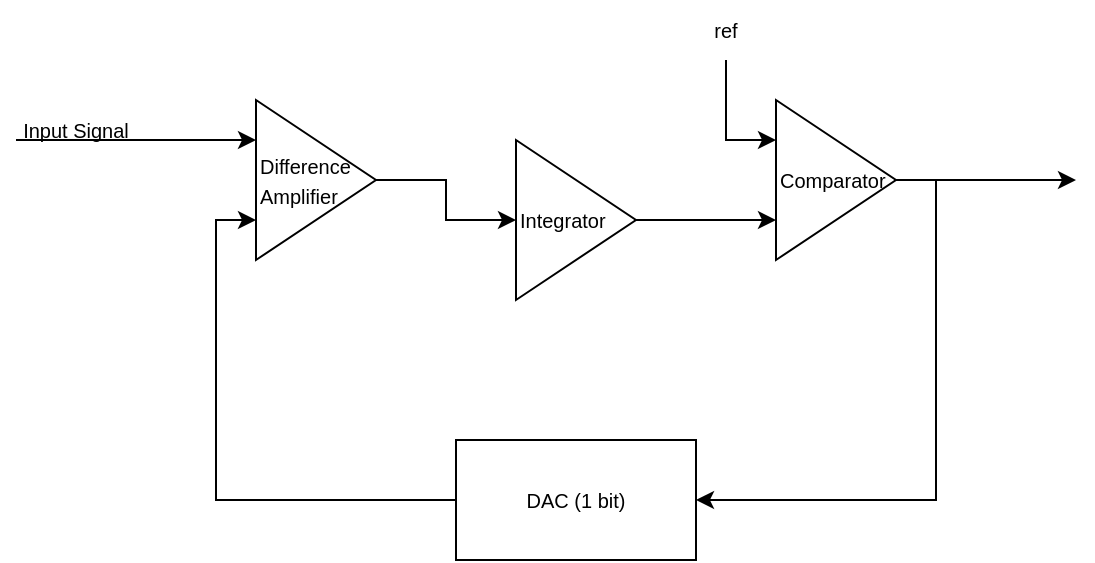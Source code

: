 <mxfile version="19.0.3" type="device"><diagram id="CkLpzJ_ojs2OzwKCVz0E" name="Page-1"><mxGraphModel dx="946" dy="596" grid="1" gridSize="10" guides="1" tooltips="1" connect="1" arrows="1" fold="1" page="1" pageScale="1" pageWidth="850" pageHeight="1100" math="0" shadow="0"><root><mxCell id="0"/><mxCell id="1" parent="0"/><mxCell id="kQAFQFvdS8Ui6IfdUq4l-8" style="edgeStyle=orthogonalEdgeStyle;rounded=0;orthogonalLoop=1;jettySize=auto;html=1;exitX=1;exitY=0.5;exitDx=0;exitDy=0;entryX=0;entryY=0.5;entryDx=0;entryDy=0;" edge="1" parent="1" source="kQAFQFvdS8Ui6IfdUq4l-2" target="kQAFQFvdS8Ui6IfdUq4l-3"><mxGeometry relative="1" as="geometry"/></mxCell><mxCell id="kQAFQFvdS8Ui6IfdUq4l-2" value="&lt;font style=&quot;font-size: 10px;&quot;&gt;Difference Amplifier&lt;/font&gt;" style="triangle;whiteSpace=wrap;html=1;align=left;" vertex="1" parent="1"><mxGeometry x="160" y="110" width="60" height="80" as="geometry"/></mxCell><mxCell id="kQAFQFvdS8Ui6IfdUq4l-15" style="edgeStyle=orthogonalEdgeStyle;rounded=0;orthogonalLoop=1;jettySize=auto;html=1;exitX=1;exitY=0.5;exitDx=0;exitDy=0;entryX=0;entryY=0.75;entryDx=0;entryDy=0;" edge="1" parent="1" source="kQAFQFvdS8Ui6IfdUq4l-3" target="kQAFQFvdS8Ui6IfdUq4l-4"><mxGeometry relative="1" as="geometry"/></mxCell><mxCell id="kQAFQFvdS8Ui6IfdUq4l-3" value="&lt;font style=&quot;font-size: 10px;&quot;&gt;Integrator&lt;/font&gt;" style="triangle;whiteSpace=wrap;html=1;align=left;" vertex="1" parent="1"><mxGeometry x="290" y="130" width="60" height="80" as="geometry"/></mxCell><mxCell id="kQAFQFvdS8Ui6IfdUq4l-10" style="edgeStyle=orthogonalEdgeStyle;rounded=0;orthogonalLoop=1;jettySize=auto;html=1;exitX=1;exitY=0.5;exitDx=0;exitDy=0;entryX=1;entryY=0.5;entryDx=0;entryDy=0;" edge="1" parent="1" source="kQAFQFvdS8Ui6IfdUq4l-4" target="kQAFQFvdS8Ui6IfdUq4l-5"><mxGeometry relative="1" as="geometry"><mxPoint x="580" y="150" as="targetPoint"/></mxGeometry></mxCell><mxCell id="kQAFQFvdS8Ui6IfdUq4l-11" style="edgeStyle=orthogonalEdgeStyle;rounded=0;orthogonalLoop=1;jettySize=auto;html=1;exitX=1;exitY=0.5;exitDx=0;exitDy=0;" edge="1" parent="1" source="kQAFQFvdS8Ui6IfdUq4l-4"><mxGeometry relative="1" as="geometry"><mxPoint x="570" y="150" as="targetPoint"/></mxGeometry></mxCell><mxCell id="kQAFQFvdS8Ui6IfdUq4l-4" value="&lt;font style=&quot;font-size: 10px;&quot;&gt;Comparator&lt;/font&gt;" style="triangle;whiteSpace=wrap;html=1;align=left;" vertex="1" parent="1"><mxGeometry x="420" y="110" width="60" height="80" as="geometry"/></mxCell><mxCell id="kQAFQFvdS8Ui6IfdUq4l-6" style="edgeStyle=orthogonalEdgeStyle;rounded=0;orthogonalLoop=1;jettySize=auto;html=1;exitX=0;exitY=0.5;exitDx=0;exitDy=0;entryX=0;entryY=0.75;entryDx=0;entryDy=0;" edge="1" parent="1" source="kQAFQFvdS8Ui6IfdUq4l-5" target="kQAFQFvdS8Ui6IfdUq4l-2"><mxGeometry relative="1" as="geometry"/></mxCell><mxCell id="kQAFQFvdS8Ui6IfdUq4l-5" value="&lt;font style=&quot;font-size: 10px;&quot;&gt;DAC (1 bit)&lt;/font&gt;" style="rounded=0;whiteSpace=wrap;html=1;" vertex="1" parent="1"><mxGeometry x="260" y="280" width="120" height="60" as="geometry"/></mxCell><mxCell id="kQAFQFvdS8Ui6IfdUq4l-7" value="" style="endArrow=classic;html=1;rounded=0;entryX=0;entryY=0.25;entryDx=0;entryDy=0;" edge="1" parent="1" target="kQAFQFvdS8Ui6IfdUq4l-2"><mxGeometry width="50" height="50" relative="1" as="geometry"><mxPoint x="40" y="130" as="sourcePoint"/><mxPoint x="110" y="120" as="targetPoint"/></mxGeometry></mxCell><mxCell id="kQAFQFvdS8Ui6IfdUq4l-14" style="edgeStyle=orthogonalEdgeStyle;rounded=0;orthogonalLoop=1;jettySize=auto;html=1;exitX=0.5;exitY=1;exitDx=0;exitDy=0;entryX=0;entryY=0.25;entryDx=0;entryDy=0;" edge="1" parent="1" source="kQAFQFvdS8Ui6IfdUq4l-12" target="kQAFQFvdS8Ui6IfdUq4l-4"><mxGeometry relative="1" as="geometry"/></mxCell><mxCell id="kQAFQFvdS8Ui6IfdUq4l-12" value="&lt;font style=&quot;font-size: 10px;&quot;&gt;ref&lt;/font&gt;" style="text;html=1;strokeColor=none;fillColor=none;align=center;verticalAlign=middle;whiteSpace=wrap;rounded=0;" vertex="1" parent="1"><mxGeometry x="365" y="60" width="60" height="30" as="geometry"/></mxCell><mxCell id="kQAFQFvdS8Ui6IfdUq4l-16" value="Input Signal" style="text;html=1;strokeColor=none;fillColor=none;align=center;verticalAlign=middle;whiteSpace=wrap;rounded=0;fontSize=10;" vertex="1" parent="1"><mxGeometry x="40" y="110" width="60" height="30" as="geometry"/></mxCell></root></mxGraphModel></diagram></mxfile>
